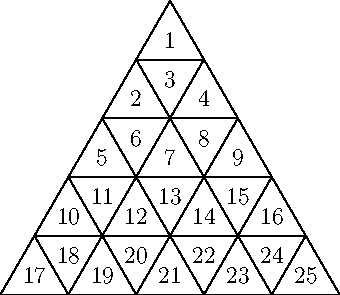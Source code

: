 size(6cm);

pair u = dir(-120), v = dir(-60);

int n = 5;

pen grid = defaultpen;

for (int i = 0; i < n; ++i) {
    draw((v*i) -- (v*i + u*(n-i)), grid);
    draw((u*i) -- (u*i + v*(n-i)), grid);
    draw((u*(n-i)) -- (v*(n-i)),   grid);
}

int l = 1;

for (int i = 0; i < n; ++i) {
    for (int j = 0; j <= i; ++j) {
        label("$" + string(l) + "$", (u+v)/3 + u*i + (v-u)*j);
        l += 2;
    }
    l -= 1;
}

l = 3;
for (int i = 0; i < n-1; ++i) {
    for (int j = 0; j <= i; ++j) {
        label("$" + string(l) + "$", 2(u+v)/3 + u*i + (v-u)*j);
        l += 2;
    }
    l += 1;
}

